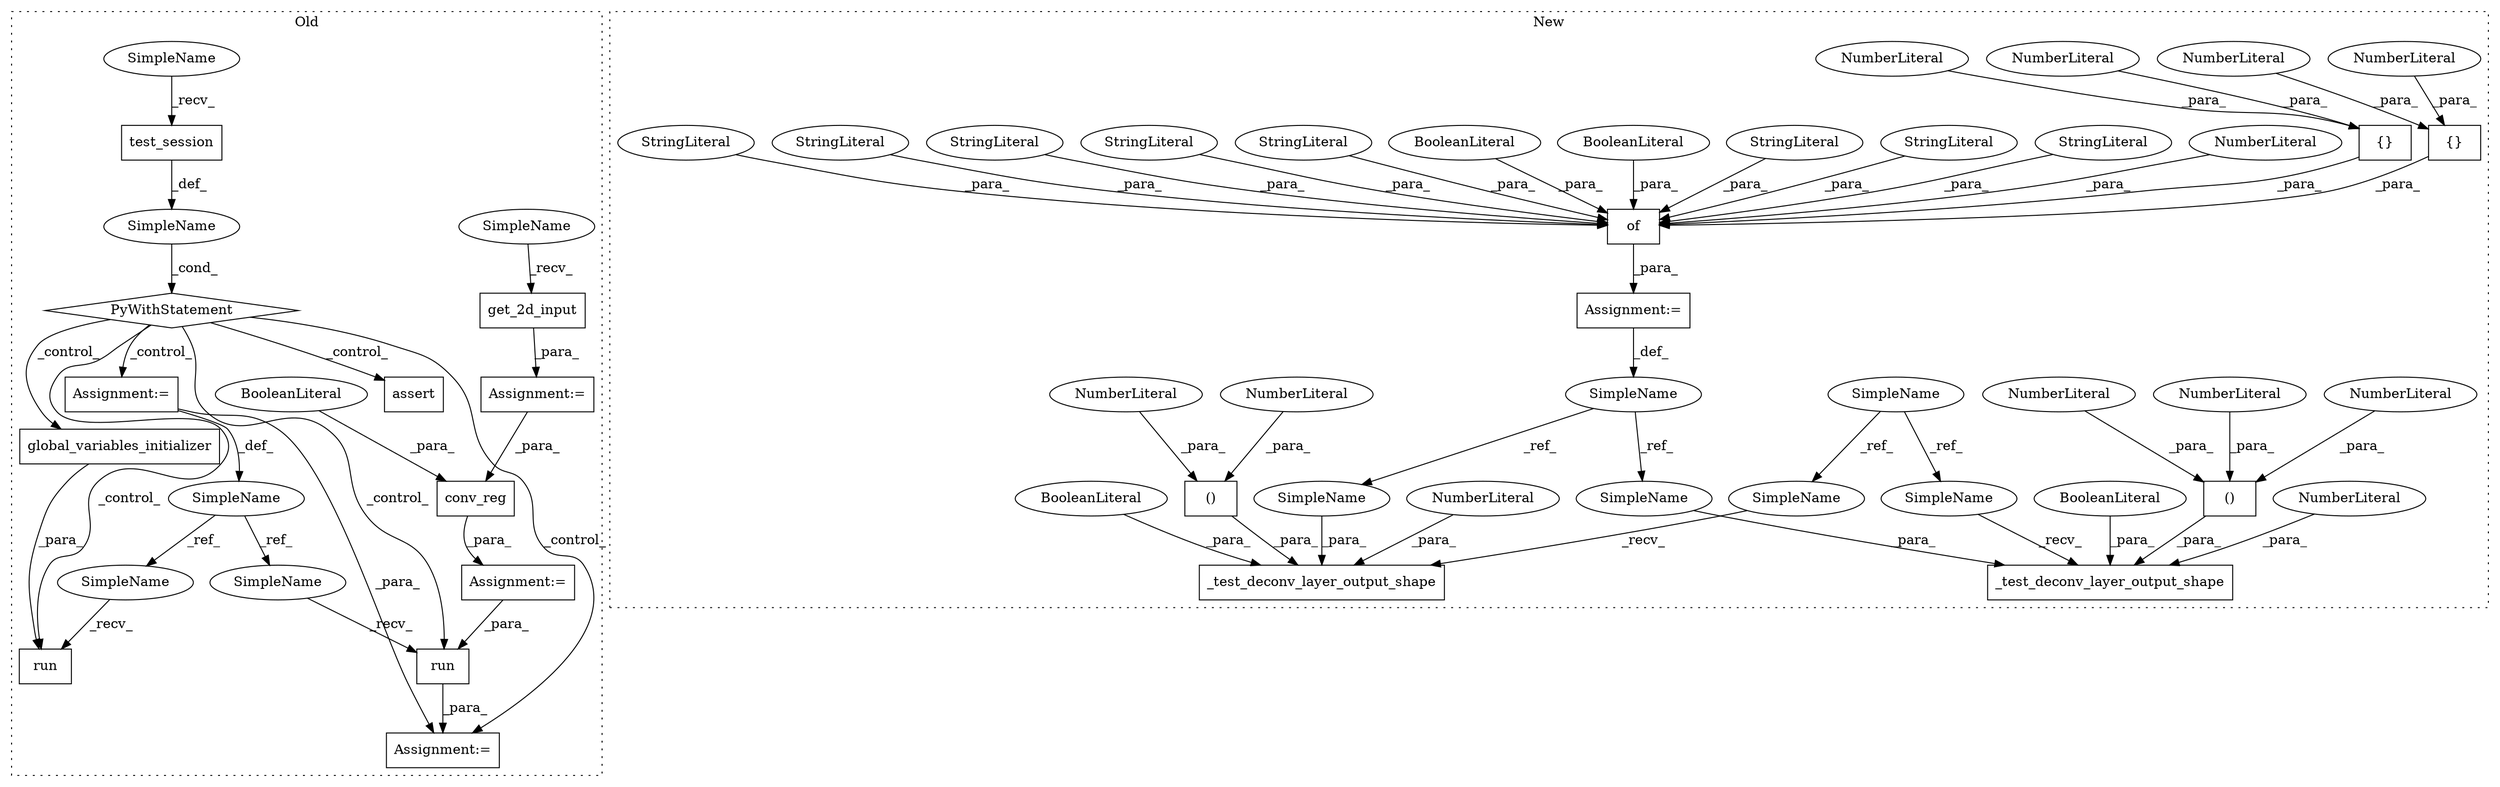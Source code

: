 digraph G {
subgraph cluster0 {
1 [label="get_2d_input" a="32" s="12256" l="14" shape="box"];
20 [label="test_session" a="32" s="12400" l="14" shape="box"];
21 [label="PyWithStatement" a="104" s="12385,12414" l="10,2" shape="diamond"];
24 [label="run" a="32" s="12445,12490" l="4,1" shape="box"];
25 [label="global_variables_initializer" a="32" s="12460" l="30" shape="box"];
26 [label="assert" a="32" s="12541,12623" l="22,1" shape="box"];
29 [label="SimpleName" a="42" s="" l="" shape="ellipse"];
30 [label="run" a="32" s="12511,12527" l="4,1" shape="box"];
31 [label="SimpleName" a="42" s="12428" l="4" shape="ellipse"];
35 [label="Assignment:=" a="7" s="12505" l="1" shape="box"];
36 [label="Assignment:=" a="7" s="12338" l="1" shape="box"];
37 [label="Assignment:=" a="7" s="12250" l="1" shape="box"];
38 [label="Assignment:=" a="7" s="12428" l="4" shape="box"];
43 [label="conv_reg" a="32" s="12339,12357" l="9,1" shape="box"];
45 [label="BooleanLiteral" a="9" s="12353" l="4" shape="ellipse"];
52 [label="SimpleName" a="42" s="12251" l="4" shape="ellipse"];
53 [label="SimpleName" a="42" s="12395" l="4" shape="ellipse"];
54 [label="SimpleName" a="42" s="12506" l="4" shape="ellipse"];
55 [label="SimpleName" a="42" s="12440" l="4" shape="ellipse"];
label = "Old";
style="dotted";
}
subgraph cluster1 {
2 [label="_test_deconv_layer_output_shape" a="32" s="11330,11433" l="32,1" shape="box"];
3 [label="()" a="106" s="11381" l="46" shape="box"];
4 [label="{}" a="4" s="11212,11216" l="1,1" shape="box"];
5 [label="_test_deconv_layer_output_shape" a="32" s="11445,11549" l="32,1" shape="box"];
6 [label="()" a="106" s="11496" l="46" shape="box"];
7 [label="NumberLiteral" a="34" s="11425" l="2" shape="ellipse"];
8 [label="NumberLiteral" a="34" s="11477" l="1" shape="ellipse"];
9 [label="NumberLiteral" a="34" s="11213" l="1" shape="ellipse"];
10 [label="NumberLiteral" a="34" s="11215" l="1" shape="ellipse"];
11 [label="NumberLiteral" a="34" s="11362" l="1" shape="ellipse"];
12 [label="NumberLiteral" a="34" s="11410" l="2" shape="ellipse"];
13 [label="{}" a="4" s="11188,11192" l="1,1" shape="box"];
14 [label="NumberLiteral" a="34" s="11191" l="1" shape="ellipse"];
15 [label="NumberLiteral" a="34" s="11540" l="2" shape="ellipse"];
16 [label="NumberLiteral" a="34" s="11496" l="1" shape="ellipse"];
17 [label="NumberLiteral" a="34" s="11510" l="2" shape="ellipse"];
18 [label="NumberLiteral" a="34" s="11189" l="1" shape="ellipse"];
19 [label="SimpleName" a="42" s="11065" l="4" shape="ellipse"];
22 [label="BooleanLiteral" a="9" s="11544" l="5" shape="ellipse"];
23 [label="BooleanLiteral" a="9" s="11429" l="4" shape="ellipse"];
27 [label="of" a="32" s="11143,11318" l="3,1" shape="box"];
28 [label="NumberLiteral" a="34" s="11162" l="2" shape="ellipse"];
32 [label="StringLiteral" a="45" s="11218" l="11" shape="ellipse"];
33 [label="StringLiteral" a="45" s="11251" l="11" shape="ellipse"];
34 [label="StringLiteral" a="45" s="11146" l="15" shape="ellipse"];
39 [label="BooleanLiteral" a="9" s="11246" l="4" shape="ellipse"];
40 [label="BooleanLiteral" a="9" s="11230" l="5" shape="ellipse"];
41 [label="StringLiteral" a="45" s="11263" l="6" shape="ellipse"];
42 [label="StringLiteral" a="45" s="11194" l="8" shape="ellipse"];
44 [label="StringLiteral" a="45" s="11270" l="15" shape="ellipse"];
46 [label="SimpleName" a="42" s="11127" l="11" shape="ellipse"];
47 [label="Assignment:=" a="7" s="11138" l="1" shape="box"];
48 [label="StringLiteral" a="45" s="11236" l="9" shape="ellipse"];
49 [label="StringLiteral" a="45" s="11165" l="13" shape="ellipse"];
50 [label="SimpleName" a="42" s="11440" l="4" shape="ellipse"];
51 [label="SimpleName" a="42" s="11325" l="4" shape="ellipse"];
56 [label="SimpleName" a="42" s="11364" l="11" shape="ellipse"];
57 [label="SimpleName" a="42" s="11479" l="11" shape="ellipse"];
label = "New";
style="dotted";
}
1 -> 37 [label="_para_"];
3 -> 2 [label="_para_"];
4 -> 27 [label="_para_"];
6 -> 5 [label="_para_"];
7 -> 3 [label="_para_"];
8 -> 5 [label="_para_"];
9 -> 4 [label="_para_"];
10 -> 4 [label="_para_"];
11 -> 2 [label="_para_"];
12 -> 3 [label="_para_"];
13 -> 27 [label="_para_"];
14 -> 13 [label="_para_"];
15 -> 6 [label="_para_"];
16 -> 6 [label="_para_"];
17 -> 6 [label="_para_"];
18 -> 13 [label="_para_"];
19 -> 51 [label="_ref_"];
19 -> 50 [label="_ref_"];
20 -> 29 [label="_def_"];
21 -> 38 [label="_control_"];
21 -> 30 [label="_control_"];
21 -> 26 [label="_control_"];
21 -> 35 [label="_control_"];
21 -> 25 [label="_control_"];
21 -> 24 [label="_control_"];
22 -> 5 [label="_para_"];
23 -> 2 [label="_para_"];
25 -> 24 [label="_para_"];
27 -> 47 [label="_para_"];
28 -> 27 [label="_para_"];
29 -> 21 [label="_cond_"];
30 -> 35 [label="_para_"];
31 -> 55 [label="_ref_"];
31 -> 54 [label="_ref_"];
32 -> 27 [label="_para_"];
33 -> 27 [label="_para_"];
34 -> 27 [label="_para_"];
36 -> 30 [label="_para_"];
37 -> 43 [label="_para_"];
38 -> 35 [label="_para_"];
38 -> 31 [label="_def_"];
39 -> 27 [label="_para_"];
40 -> 27 [label="_para_"];
41 -> 27 [label="_para_"];
42 -> 27 [label="_para_"];
43 -> 36 [label="_para_"];
44 -> 27 [label="_para_"];
45 -> 43 [label="_para_"];
46 -> 57 [label="_ref_"];
46 -> 56 [label="_ref_"];
47 -> 46 [label="_def_"];
48 -> 27 [label="_para_"];
49 -> 27 [label="_para_"];
50 -> 5 [label="_recv_"];
51 -> 2 [label="_recv_"];
52 -> 1 [label="_recv_"];
53 -> 20 [label="_recv_"];
54 -> 30 [label="_recv_"];
55 -> 24 [label="_recv_"];
56 -> 2 [label="_para_"];
57 -> 5 [label="_para_"];
}